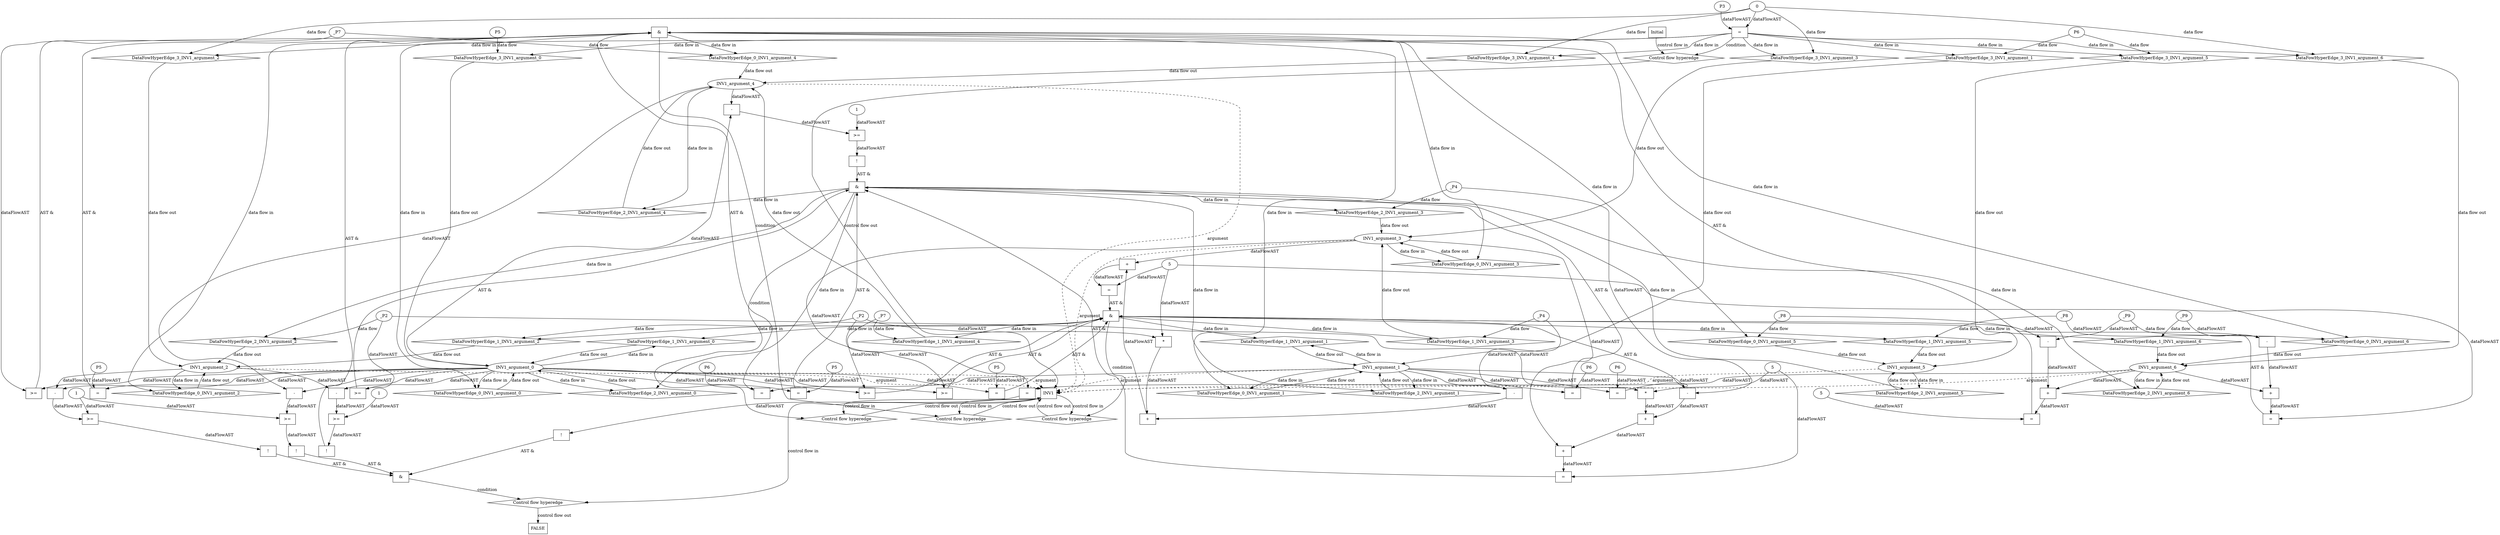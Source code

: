 digraph dag {
"INV1" [label="INV1" nodeName="INV1" class=cfn  shape="rect"];
FALSE [label="FALSE" nodeName=FALSE class=cfn  shape="rect"];
Initial [label="Initial" nodeName=Initial class=cfn  shape="rect"];
ControlFowHyperEdge_0 [label="Control flow hyperedge" nodeName=ControlFowHyperEdge_0 class=controlFlowHyperEdge shape="diamond"];
"INV1" -> ControlFowHyperEdge_0 [label="control flow in"]
ControlFowHyperEdge_0 -> "INV1" [label="control flow out"]
ControlFowHyperEdge_1 [label="Control flow hyperedge" nodeName=ControlFowHyperEdge_1 class=controlFlowHyperEdge shape="diamond"];
"INV1" -> ControlFowHyperEdge_1 [label="control flow in"]
ControlFowHyperEdge_1 -> "INV1" [label="control flow out"]
ControlFowHyperEdge_2 [label="Control flow hyperedge" nodeName=ControlFowHyperEdge_2 class=controlFlowHyperEdge shape="diamond"];
"INV1" -> ControlFowHyperEdge_2 [label="control flow in"]
ControlFowHyperEdge_2 -> "INV1" [label="control flow out"]
ControlFowHyperEdge_3 [label="Control flow hyperedge" nodeName=ControlFowHyperEdge_3 class=controlFlowHyperEdge shape="diamond"];
"Initial" -> ControlFowHyperEdge_3 [label="control flow in"]
ControlFowHyperEdge_3 -> "INV1" [label="control flow out"]
ControlFowHyperEdge_4 [label="Control flow hyperedge" nodeName=ControlFowHyperEdge_4 class=controlFlowHyperEdge shape="diamond"];
"INV1" -> ControlFowHyperEdge_4 [label="control flow in"]
ControlFowHyperEdge_4 -> "FALSE" [label="control flow out"]
"INV1_argument_0" [label="INV1_argument_0" nodeName=argument0 class=argument  head="INV1" shape="oval"];
"INV1_argument_0" -> "INV1"[label="argument" style="dashed"]
"INV1_argument_1" [label="INV1_argument_1" nodeName=argument1 class=argument  head="INV1" shape="oval"];
"INV1_argument_1" -> "INV1"[label="argument" style="dashed"]
"INV1_argument_2" [label="INV1_argument_2" nodeName=argument2 class=argument  head="INV1" shape="oval"];
"INV1_argument_2" -> "INV1"[label="argument" style="dashed"]
"INV1_argument_3" [label="INV1_argument_3" nodeName=argument3 class=argument  head="INV1" shape="oval"];
"INV1_argument_3" -> "INV1"[label="argument" style="dashed"]
"INV1_argument_4" [label="INV1_argument_4" nodeName=argument4 class=argument  head="INV1" shape="oval"];
"INV1_argument_4" -> "INV1"[label="argument" style="dashed"]
"INV1_argument_5" [label="INV1_argument_5" nodeName=argument5 class=argument  head="INV1" shape="oval"];
"INV1_argument_5" -> "INV1"[label="argument" style="dashed"]
"INV1_argument_6" [label="INV1_argument_6" nodeName=argument6 class=argument  head="INV1" shape="oval"];
"INV1_argument_6" -> "INV1"[label="argument" style="dashed"]

"xxxINV1___INV1_0xxx_and" [label="&" nodeName="xxxINV1___INV1_0xxx_and" class=Operator shape="rect"];
"xxxINV1___INV1_0xxxguard1_node_0" [label="=" nodeName="xxxINV1___INV1_0xxxguard1_node_0" class=Operator  shape="rect"];
"xxxINV1___INV1_0xxxguard1_node_1" [label="P6" nodeName="xxxINV1___INV1_0xxxguard1_node_1" class=Constant ];
"xxxINV1___INV1_0xxxguard1_node_1" -> "xxxINV1___INV1_0xxxguard1_node_0"[label="dataFlowAST"]
"INV1_argument_1" -> "xxxINV1___INV1_0xxxguard1_node_0"[label="dataFlowAST"]

"xxxINV1___INV1_0xxxguard1_node_0" -> "xxxINV1___INV1_0xxx_and" [label="AST &"];
"xxxINV1___INV1_0xxxguard2_node_0" [label=">=" nodeName="xxxINV1___INV1_0xxxguard2_node_0" class=Operator  shape="rect"];
"INV1_argument_0" -> "xxxINV1___INV1_0xxxguard2_node_0"[label="dataFlowAST"]
"xxxINV1___INV1_0xxxdataFlow_0_node_0" -> "xxxINV1___INV1_0xxxguard2_node_0"[label="dataFlowAST"]

"xxxINV1___INV1_0xxxguard2_node_0" -> "xxxINV1___INV1_0xxx_and" [label="AST &"];
"xxxINV1___INV1_0xxxguard_0_node_0" [label="=" nodeName="xxxINV1___INV1_0xxxguard_0_node_0" class=Operator  shape="rect"];
"xxxINV1___INV1_0xxxguard_0_node_1" [label="+" nodeName="xxxINV1___INV1_0xxxguard_0_node_1" class= Operator shape="rect"];
"xxxINV1___INV1_0xxxguard_0_node_3" [label="-" nodeName="xxxINV1___INV1_0xxxguard_0_node_3" class= Operator shape="rect"];
"xxxINV1___INV1_0xxxguard_0_node_6" [label="5" nodeName="xxxINV1___INV1_0xxxguard_0_node_6" class=Literal ];
"xxxINV1___INV1_0xxxguard_0_node_1" -> "xxxINV1___INV1_0xxxguard_0_node_0"[label="dataFlowAST"]
"xxxINV1___INV1_0xxxguard_0_node_6" -> "xxxINV1___INV1_0xxxguard_0_node_0"[label="dataFlowAST"]
"INV1_argument_6" -> "xxxINV1___INV1_0xxxguard_0_node_1"[label="dataFlowAST"]
"xxxINV1___INV1_0xxxguard_0_node_3" -> "xxxINV1___INV1_0xxxguard_0_node_1"[label="dataFlowAST"]
"xxxINV1___INV1_0xxxdataFlow1_node_0" -> "xxxINV1___INV1_0xxxguard_0_node_3"[label="dataFlowAST"]
"xxxINV1___INV1_0xxxdataFlow2_node_0" -> "xxxINV1___INV1_0xxxguard_0_node_3"[label="dataFlowAST"]

"xxxINV1___INV1_0xxxguard_0_node_0" -> "xxxINV1___INV1_0xxx_and" [label="AST &"];
"xxxINV1___INV1_0xxxguard4_node_0" [label="=" nodeName="xxxINV1___INV1_0xxxguard4_node_0" class=Operator  shape="rect"];
"xxxINV1___INV1_0xxxguard4_node_1" [label="P5" nodeName="xxxINV1___INV1_0xxxguard4_node_1" class=Constant ];
"xxxINV1___INV1_0xxxguard4_node_1" -> "xxxINV1___INV1_0xxxguard4_node_0"[label="dataFlowAST"]
"INV1_argument_0" -> "xxxINV1___INV1_0xxxguard4_node_0"[label="dataFlowAST"]

"xxxINV1___INV1_0xxxguard4_node_0" -> "xxxINV1___INV1_0xxx_and" [label="AST &"];
"xxxINV1___INV1_0xxxguard3_node_0" [label="!" nodeName="xxxINV1___INV1_0xxxguard3_node_0" class=Operator shape="rect"];
"xxxINV1___INV1_0xxxguard3_node_1" [label=">=" nodeName="xxxINV1___INV1_0xxxguard3_node_1" class=Operator  shape="rect"];
"xxxINV1___INV1_0xxxguard3_node_2" [label="-" nodeName="xxxINV1___INV1_0xxxguard3_node_2" class= Operator shape="rect"];
"xxxINV1___INV1_0xxxguard3_node_5" [label="1" nodeName="xxxINV1___INV1_0xxxguard3_node_5" class=Literal ];
"xxxINV1___INV1_0xxxguard3_node_1" -> "xxxINV1___INV1_0xxxguard3_node_0"[label="dataFlowAST"]
"xxxINV1___INV1_0xxxguard3_node_2" -> "xxxINV1___INV1_0xxxguard3_node_1"[label="dataFlowAST"]
"xxxINV1___INV1_0xxxguard3_node_5" -> "xxxINV1___INV1_0xxxguard3_node_1"[label="dataFlowAST"]
"INV1_argument_0" -> "xxxINV1___INV1_0xxxguard3_node_2"[label="dataFlowAST"]
"INV1_argument_2" -> "xxxINV1___INV1_0xxxguard3_node_2"[label="dataFlowAST"]

"xxxINV1___INV1_0xxxguard3_node_0" -> "xxxINV1___INV1_0xxx_and" [label="AST &"];
"xxxINV1___INV1_0xxx_and" -> "ControlFowHyperEdge_0" [label="condition"];
"xxxINV1___INV1_0xxxdataFlow_0_node_0" [label="_P7" nodeName="xxxINV1___INV1_0xxxdataFlow_0_node_0" class=Constant ];

"xxxINV1___INV1_0xxxdataFlow_0_node_0" -> "DataFowHyperEdge_0_INV1_argument_4" [label="data flow"];
"xxxINV1___INV1_0xxxdataFlow1_node_0" [label="_P8" nodeName="xxxINV1___INV1_0xxxdataFlow1_node_0" class=Constant ];

"xxxINV1___INV1_0xxxdataFlow1_node_0" -> "DataFowHyperEdge_0_INV1_argument_5" [label="data flow"];
"xxxINV1___INV1_0xxxdataFlow2_node_0" [label="_P9" nodeName="xxxINV1___INV1_0xxxdataFlow2_node_0" class=Constant ];

"xxxINV1___INV1_0xxxdataFlow2_node_0" -> "DataFowHyperEdge_0_INV1_argument_6" [label="data flow"];
"xxxINV1___INV1_1xxx_and" [label="&" nodeName="xxxINV1___INV1_1xxx_and" class=Operator shape="rect"];
"xxxINV1___INV1_1xxxguard2_node_0" [label="=" nodeName="xxxINV1___INV1_1xxxguard2_node_0" class=Operator  shape="rect"];
"xxxINV1___INV1_1xxxguard2_node_1" [label="P6" nodeName="xxxINV1___INV1_1xxxguard2_node_1" class=Constant ];
"xxxINV1___INV1_1xxxguard2_node_1" -> "xxxINV1___INV1_1xxxguard2_node_0"[label="dataFlowAST"]
"INV1_argument_1" -> "xxxINV1___INV1_1xxxguard2_node_0"[label="dataFlowAST"]

"xxxINV1___INV1_1xxxguard2_node_0" -> "xxxINV1___INV1_1xxx_and" [label="AST &"];
"xxxINV1___INV1_1xxxguard3_node_0" [label=">=" nodeName="xxxINV1___INV1_1xxxguard3_node_0" class=Operator  shape="rect"];
"INV1_argument_0" -> "xxxINV1___INV1_1xxxguard3_node_0"[label="dataFlowAST"]
"xxxINV1___INV1_1xxxdataFlow_0_node_0" -> "xxxINV1___INV1_1xxxguard3_node_0"[label="dataFlowAST"]

"xxxINV1___INV1_1xxxguard3_node_0" -> "xxxINV1___INV1_1xxx_and" [label="AST &"];
"xxxINV1___INV1_1xxxguard_0_node_0" [label="=" nodeName="xxxINV1___INV1_1xxxguard_0_node_0" class=Operator  shape="rect"];
"xxxINV1___INV1_1xxxguard_0_node_1" [label="+" nodeName="xxxINV1___INV1_1xxxguard_0_node_1" class= Operator shape="rect"];
"xxxINV1___INV1_1xxxguard_0_node_3" [label="+" nodeName="xxxINV1___INV1_1xxxguard_0_node_3" class= Operator shape="rect"];
"xxxINV1___INV1_1xxxguard_0_node_4" [label="*" nodeName="xxxINV1___INV1_1xxxguard_0_node_4" class=Operator  shape="rect"];
"xxxINV1___INV1_1xxxguard_0_node_5" [label="5" nodeName="xxxINV1___INV1_1xxxguard_0_node_5" class=Coeff ];
"xxxINV1___INV1_1xxxguard_0_node_7" [label="-" nodeName="xxxINV1___INV1_1xxxguard_0_node_7" class= Operator shape="rect"];
"xxxINV1___INV1_1xxxguard_0_node_5" [label="5" nodeName="xxxINV1___INV1_1xxxguard_0_node_5" class=Literal ];
"xxxINV1___INV1_1xxxguard_0_node_1" -> "xxxINV1___INV1_1xxxguard_0_node_0"[label="dataFlowAST"]
"xxxINV1___INV1_1xxxguard_0_node_5" -> "xxxINV1___INV1_1xxxguard_0_node_0"[label="dataFlowAST"]
"INV1_argument_3" -> "xxxINV1___INV1_1xxxguard_0_node_1"[label="dataFlowAST"]
"xxxINV1___INV1_1xxxguard_0_node_3" -> "xxxINV1___INV1_1xxxguard_0_node_1"[label="dataFlowAST"]
"xxxINV1___INV1_1xxxguard_0_node_4" -> "xxxINV1___INV1_1xxxguard_0_node_3"[label="dataFlowAST"]
"xxxINV1___INV1_1xxxguard_0_node_7" -> "xxxINV1___INV1_1xxxguard_0_node_3"[label="dataFlowAST"]
"xxxINV1___INV1_1xxxguard_0_node_5" -> "xxxINV1___INV1_1xxxguard_0_node_4"[label="dataFlowAST"]
"xxxINV1___INV1_1xxxdataFlow1_node_0" -> "xxxINV1___INV1_1xxxguard_0_node_4"[label="dataFlowAST"]
"INV1_argument_1" -> "xxxINV1___INV1_1xxxguard_0_node_7"[label="dataFlowAST"]
"xxxINV1___INV1_1xxxdataFlow2_node_0" -> "xxxINV1___INV1_1xxxguard_0_node_7"[label="dataFlowAST"]

"xxxINV1___INV1_1xxxguard_0_node_0" -> "xxxINV1___INV1_1xxx_and" [label="AST &"];
"xxxINV1___INV1_1xxxguard4_node_0" [label=">=" nodeName="xxxINV1___INV1_1xxxguard4_node_0" class=Operator  shape="rect"];
"INV1_argument_0" -> "xxxINV1___INV1_1xxxguard4_node_0"[label="dataFlowAST"]
"xxxINV1___INV1_1xxxdataFlow1_node_0" -> "xxxINV1___INV1_1xxxguard4_node_0"[label="dataFlowAST"]

"xxxINV1___INV1_1xxxguard4_node_0" -> "xxxINV1___INV1_1xxx_and" [label="AST &"];
"xxxINV1___INV1_1xxxguard5_node_0" [label="=" nodeName="xxxINV1___INV1_1xxxguard5_node_0" class=Operator  shape="rect"];
"xxxINV1___INV1_1xxxguard5_node_1" [label="P5" nodeName="xxxINV1___INV1_1xxxguard5_node_1" class=Constant ];
"xxxINV1___INV1_1xxxguard5_node_1" -> "xxxINV1___INV1_1xxxguard5_node_0"[label="dataFlowAST"]
"INV1_argument_0" -> "xxxINV1___INV1_1xxxguard5_node_0"[label="dataFlowAST"]

"xxxINV1___INV1_1xxxguard5_node_0" -> "xxxINV1___INV1_1xxx_and" [label="AST &"];
"xxxINV1___INV1_1xxxguard1_node_0" [label="=" nodeName="xxxINV1___INV1_1xxxguard1_node_0" class=Operator  shape="rect"];
"xxxINV1___INV1_1xxxguard1_node_1" [label="+" nodeName="xxxINV1___INV1_1xxxguard1_node_1" class= Operator shape="rect"];
"xxxINV1___INV1_1xxxguard1_node_3" [label="-" nodeName="xxxINV1___INV1_1xxxguard1_node_3" class= Operator shape="rect"];
"xxxINV1___INV1_1xxxguard1_node_1" -> "xxxINV1___INV1_1xxxguard1_node_0"[label="dataFlowAST"]
"xxxINV1___INV1_1xxxguard_0_node_5" -> "xxxINV1___INV1_1xxxguard1_node_0"[label="dataFlowAST"]
"INV1_argument_6" -> "xxxINV1___INV1_1xxxguard1_node_1"[label="dataFlowAST"]
"xxxINV1___INV1_1xxxguard1_node_3" -> "xxxINV1___INV1_1xxxguard1_node_1"[label="dataFlowAST"]
"xxxINV1___INV1_1xxxdataFlow4_node_0" -> "xxxINV1___INV1_1xxxguard1_node_3"[label="dataFlowAST"]
"xxxINV1___INV1_1xxxdataFlow3_node_0" -> "xxxINV1___INV1_1xxxguard1_node_3"[label="dataFlowAST"]

"xxxINV1___INV1_1xxxguard1_node_0" -> "xxxINV1___INV1_1xxx_and" [label="AST &"];
"xxxINV1___INV1_1xxx_and" -> "ControlFowHyperEdge_1" [label="condition"];
"xxxINV1___INV1_1xxxdataFlow_0_node_0" [label="_P7" nodeName="xxxINV1___INV1_1xxxdataFlow_0_node_0" class=Constant ];

"xxxINV1___INV1_1xxxdataFlow_0_node_0" -> "DataFowHyperEdge_1_INV1_argument_4" [label="data flow"];
"xxxINV1___INV1_1xxxdataFlow1_node_0" [label="_P2" nodeName="xxxINV1___INV1_1xxxdataFlow1_node_0" class=Constant ];

"xxxINV1___INV1_1xxxdataFlow1_node_0" -> "DataFowHyperEdge_1_INV1_argument_2" [label="data flow"];
"xxxINV1___INV1_1xxxdataFlow2_node_0" [label="_P4" nodeName="xxxINV1___INV1_1xxxdataFlow2_node_0" class=Constant ];

"xxxINV1___INV1_1xxxdataFlow2_node_0" -> "DataFowHyperEdge_1_INV1_argument_3" [label="data flow"];
"xxxINV1___INV1_1xxxdataFlow3_node_0" [label="_P9" nodeName="xxxINV1___INV1_1xxxdataFlow3_node_0" class=Constant ];

"xxxINV1___INV1_1xxxdataFlow3_node_0" -> "DataFowHyperEdge_1_INV1_argument_6" [label="data flow"];
"xxxINV1___INV1_1xxxdataFlow4_node_0" [label="_P8" nodeName="xxxINV1___INV1_1xxxdataFlow4_node_0" class=Constant ];

"xxxINV1___INV1_1xxxdataFlow4_node_0" -> "DataFowHyperEdge_1_INV1_argument_5" [label="data flow"];
"xxxINV1___INV1_2xxx_and" [label="&" nodeName="xxxINV1___INV1_2xxx_and" class=Operator shape="rect"];
"xxxINV1___INV1_2xxxguard3_node_0" [label=">=" nodeName="xxxINV1___INV1_2xxxguard3_node_0" class=Operator  shape="rect"];
"INV1_argument_0" -> "xxxINV1___INV1_2xxxguard3_node_0"[label="dataFlowAST"]
"xxxINV1___INV1_2xxxdataFlow_0_node_0" -> "xxxINV1___INV1_2xxxguard3_node_0"[label="dataFlowAST"]

"xxxINV1___INV1_2xxxguard3_node_0" -> "xxxINV1___INV1_2xxx_and" [label="AST &"];
"xxxINV1___INV1_2xxxguard4_node_0" [label="=" nodeName="xxxINV1___INV1_2xxxguard4_node_0" class=Operator  shape="rect"];
"xxxINV1___INV1_2xxxguard4_node_1" [label="P5" nodeName="xxxINV1___INV1_2xxxguard4_node_1" class=Constant ];
"xxxINV1___INV1_2xxxguard4_node_1" -> "xxxINV1___INV1_2xxxguard4_node_0"[label="dataFlowAST"]
"INV1_argument_0" -> "xxxINV1___INV1_2xxxguard4_node_0"[label="dataFlowAST"]

"xxxINV1___INV1_2xxxguard4_node_0" -> "xxxINV1___INV1_2xxx_and" [label="AST &"];
"xxxINV1___INV1_2xxxguard_0_node_0" [label="=" nodeName="xxxINV1___INV1_2xxxguard_0_node_0" class=Operator  shape="rect"];
"xxxINV1___INV1_2xxxguard_0_node_1" [label="+" nodeName="xxxINV1___INV1_2xxxguard_0_node_1" class= Operator shape="rect"];
"xxxINV1___INV1_2xxxguard_0_node_3" [label="+" nodeName="xxxINV1___INV1_2xxxguard_0_node_3" class= Operator shape="rect"];
"xxxINV1___INV1_2xxxguard_0_node_4" [label="*" nodeName="xxxINV1___INV1_2xxxguard_0_node_4" class=Operator  shape="rect"];
"xxxINV1___INV1_2xxxguard_0_node_5" [label="5" nodeName="xxxINV1___INV1_2xxxguard_0_node_5" class=Coeff ];
"xxxINV1___INV1_2xxxguard_0_node_7" [label="-" nodeName="xxxINV1___INV1_2xxxguard_0_node_7" class= Operator shape="rect"];
"xxxINV1___INV1_2xxxguard_0_node_5" [label="5" nodeName="xxxINV1___INV1_2xxxguard_0_node_5" class=Literal ];
"xxxINV1___INV1_2xxxguard_0_node_1" -> "xxxINV1___INV1_2xxxguard_0_node_0"[label="dataFlowAST"]
"xxxINV1___INV1_2xxxguard_0_node_5" -> "xxxINV1___INV1_2xxxguard_0_node_0"[label="dataFlowAST"]
"INV1_argument_3" -> "xxxINV1___INV1_2xxxguard_0_node_1"[label="dataFlowAST"]
"xxxINV1___INV1_2xxxguard_0_node_3" -> "xxxINV1___INV1_2xxxguard_0_node_1"[label="dataFlowAST"]
"xxxINV1___INV1_2xxxguard_0_node_4" -> "xxxINV1___INV1_2xxxguard_0_node_3"[label="dataFlowAST"]
"xxxINV1___INV1_2xxxguard_0_node_7" -> "xxxINV1___INV1_2xxxguard_0_node_3"[label="dataFlowAST"]
"xxxINV1___INV1_2xxxguard_0_node_5" -> "xxxINV1___INV1_2xxxguard_0_node_4"[label="dataFlowAST"]
"xxxINV1___INV1_2xxxdataFlow_0_node_0" -> "xxxINV1___INV1_2xxxguard_0_node_4"[label="dataFlowAST"]
"INV1_argument_1" -> "xxxINV1___INV1_2xxxguard_0_node_7"[label="dataFlowAST"]
"xxxINV1___INV1_2xxxdataFlow1_node_0" -> "xxxINV1___INV1_2xxxguard_0_node_7"[label="dataFlowAST"]

"xxxINV1___INV1_2xxxguard_0_node_0" -> "xxxINV1___INV1_2xxx_and" [label="AST &"];
"xxxINV1___INV1_2xxxguard2_node_0" [label="!" nodeName="xxxINV1___INV1_2xxxguard2_node_0" class=Operator shape="rect"];
"xxxINV1___INV1_2xxxguard2_node_1" [label=">=" nodeName="xxxINV1___INV1_2xxxguard2_node_1" class=Operator  shape="rect"];
"xxxINV1___INV1_2xxxguard2_node_2" [label="-" nodeName="xxxINV1___INV1_2xxxguard2_node_2" class= Operator shape="rect"];
"xxxINV1___INV1_2xxxguard2_node_5" [label="1" nodeName="xxxINV1___INV1_2xxxguard2_node_5" class=Literal ];
"xxxINV1___INV1_2xxxguard2_node_1" -> "xxxINV1___INV1_2xxxguard2_node_0"[label="dataFlowAST"]
"xxxINV1___INV1_2xxxguard2_node_2" -> "xxxINV1___INV1_2xxxguard2_node_1"[label="dataFlowAST"]
"xxxINV1___INV1_2xxxguard2_node_5" -> "xxxINV1___INV1_2xxxguard2_node_1"[label="dataFlowAST"]
"INV1_argument_0" -> "xxxINV1___INV1_2xxxguard2_node_2"[label="dataFlowAST"]
"INV1_argument_4" -> "xxxINV1___INV1_2xxxguard2_node_2"[label="dataFlowAST"]

"xxxINV1___INV1_2xxxguard2_node_0" -> "xxxINV1___INV1_2xxx_and" [label="AST &"];
"xxxINV1___INV1_2xxxguard1_node_0" [label="=" nodeName="xxxINV1___INV1_2xxxguard1_node_0" class=Operator  shape="rect"];
"xxxINV1___INV1_2xxxguard1_node_1" [label="P6" nodeName="xxxINV1___INV1_2xxxguard1_node_1" class=Constant ];
"xxxINV1___INV1_2xxxguard1_node_1" -> "xxxINV1___INV1_2xxxguard1_node_0"[label="dataFlowAST"]
"INV1_argument_1" -> "xxxINV1___INV1_2xxxguard1_node_0"[label="dataFlowAST"]

"xxxINV1___INV1_2xxxguard1_node_0" -> "xxxINV1___INV1_2xxx_and" [label="AST &"];
"xxxINV1___INV1_2xxx_and" -> "ControlFowHyperEdge_2" [label="condition"];
"xxxINV1___INV1_2xxxdataFlow_0_node_0" [label="_P2" nodeName="xxxINV1___INV1_2xxxdataFlow_0_node_0" class=Constant ];

"xxxINV1___INV1_2xxxdataFlow_0_node_0" -> "DataFowHyperEdge_2_INV1_argument_2" [label="data flow"];
"xxxINV1___INV1_2xxxdataFlow1_node_0" [label="_P4" nodeName="xxxINV1___INV1_2xxxdataFlow1_node_0" class=Constant ];

"xxxINV1___INV1_2xxxdataFlow1_node_0" -> "DataFowHyperEdge_2_INV1_argument_3" [label="data flow"];
"xxxINV1___Initial_3xxxguard_0_node_0" [label="=" nodeName="xxxINV1___Initial_3xxxguard_0_node_0" class=Operator  shape="rect"];
"xxxINV1___Initial_3xxxguard_0_node_1" [label="P3" nodeName="xxxINV1___Initial_3xxxguard_0_node_1" class=Constant ];
"xxxINV1___Initial_3xxxguard_0_node_1" -> "xxxINV1___Initial_3xxxguard_0_node_0"[label="dataFlowAST"]
"xxxINV1___Initial_3xxxdataFlow_0_node_0" -> "xxxINV1___Initial_3xxxguard_0_node_0"[label="dataFlowAST"]

"xxxINV1___Initial_3xxxguard_0_node_0" -> "ControlFowHyperEdge_3" [label="condition"];
"xxxINV1___Initial_3xxxdataFlow_0_node_0" [label="0" nodeName="xxxINV1___Initial_3xxxdataFlow_0_node_0" class=Literal ];

"xxxINV1___Initial_3xxxdataFlow_0_node_0" -> "DataFowHyperEdge_3_INV1_argument_4" [label="data flow"];
"xxxINV1___Initial_3xxxdataFlow1_node_0" [label="P6" nodeName="xxxINV1___Initial_3xxxdataFlow1_node_0" class=Constant ];

"xxxINV1___Initial_3xxxdataFlow1_node_0" -> "DataFowHyperEdge_3_INV1_argument_1" [label="data flow"];

"xxxINV1___Initial_3xxxdataFlow_0_node_0" -> "DataFowHyperEdge_3_INV1_argument_2" [label="data flow"];

"xxxINV1___Initial_3xxxdataFlow_0_node_0" -> "DataFowHyperEdge_3_INV1_argument_3" [label="data flow"];

"xxxINV1___Initial_3xxxdataFlow_0_node_0" -> "DataFowHyperEdge_3_INV1_argument_6" [label="data flow"];

"xxxINV1___Initial_3xxxdataFlow1_node_0" -> "DataFowHyperEdge_3_INV1_argument_5" [label="data flow"];
"xxxINV1___Initial_3xxxdataFlow6_node_0" [label="P5" nodeName="xxxINV1___Initial_3xxxdataFlow6_node_0" class=Constant ];

"xxxINV1___Initial_3xxxdataFlow6_node_0" -> "DataFowHyperEdge_3_INV1_argument_0" [label="data flow"];
"xxxFALSE___INV1_4xxx_and" [label="&" nodeName="xxxFALSE___INV1_4xxx_and" class=Operator shape="rect"];
"xxxFALSE___INV1_4xxxguard_0_node_0" [label="!" nodeName="xxxFALSE___INV1_4xxxguard_0_node_0" class=Operator shape="rect"];
"xxxFALSE___INV1_4xxxguard_0_node_1" [label="=" nodeName="xxxFALSE___INV1_4xxxguard_0_node_1" class=Operator  shape="rect"];
"xxxFALSE___INV1_4xxxguard_0_node_1" -> "xxxFALSE___INV1_4xxxguard_0_node_0"[label="dataFlowAST"]
"INV1_argument_3" -> "xxxFALSE___INV1_4xxxguard_0_node_1"[label="dataFlowAST"]
"INV1_argument_6" -> "xxxFALSE___INV1_4xxxguard_0_node_1"[label="dataFlowAST"]

"xxxFALSE___INV1_4xxxguard_0_node_0" -> "xxxFALSE___INV1_4xxx_and" [label="AST &"];
"xxxFALSE___INV1_4xxxguard1_node_0" [label="!" nodeName="xxxFALSE___INV1_4xxxguard1_node_0" class=Operator shape="rect"];
"xxxFALSE___INV1_4xxxguard1_node_1" [label=">=" nodeName="xxxFALSE___INV1_4xxxguard1_node_1" class=Operator  shape="rect"];
"xxxFALSE___INV1_4xxxguard1_node_2" [label="-" nodeName="xxxFALSE___INV1_4xxxguard1_node_2" class= Operator shape="rect"];
"xxxFALSE___INV1_4xxxguard1_node_5" [label="1" nodeName="xxxFALSE___INV1_4xxxguard1_node_5" class=Literal ];
"xxxFALSE___INV1_4xxxguard1_node_1" -> "xxxFALSE___INV1_4xxxguard1_node_0"[label="dataFlowAST"]
"xxxFALSE___INV1_4xxxguard1_node_2" -> "xxxFALSE___INV1_4xxxguard1_node_1"[label="dataFlowAST"]
"xxxFALSE___INV1_4xxxguard1_node_5" -> "xxxFALSE___INV1_4xxxguard1_node_1"[label="dataFlowAST"]
"INV1_argument_0" -> "xxxFALSE___INV1_4xxxguard1_node_2"[label="dataFlowAST"]
"INV1_argument_4" -> "xxxFALSE___INV1_4xxxguard1_node_2"[label="dataFlowAST"]

"xxxFALSE___INV1_4xxxguard1_node_0" -> "xxxFALSE___INV1_4xxx_and" [label="AST &"];
"xxxFALSE___INV1_4xxxguard2_node_0" [label="!" nodeName="xxxFALSE___INV1_4xxxguard2_node_0" class=Operator shape="rect"];
"xxxFALSE___INV1_4xxxguard2_node_1" [label=">=" nodeName="xxxFALSE___INV1_4xxxguard2_node_1" class=Operator  shape="rect"];
"xxxFALSE___INV1_4xxxguard2_node_2" [label="-" nodeName="xxxFALSE___INV1_4xxxguard2_node_2" class= Operator shape="rect"];
"xxxFALSE___INV1_4xxxguard2_node_1" -> "xxxFALSE___INV1_4xxxguard2_node_0"[label="dataFlowAST"]
"xxxFALSE___INV1_4xxxguard2_node_2" -> "xxxFALSE___INV1_4xxxguard2_node_1"[label="dataFlowAST"]
"xxxFALSE___INV1_4xxxguard1_node_5" -> "xxxFALSE___INV1_4xxxguard2_node_1"[label="dataFlowAST"]
"INV1_argument_0" -> "xxxFALSE___INV1_4xxxguard2_node_2"[label="dataFlowAST"]
"INV1_argument_2" -> "xxxFALSE___INV1_4xxxguard2_node_2"[label="dataFlowAST"]

"xxxFALSE___INV1_4xxxguard2_node_0" -> "xxxFALSE___INV1_4xxx_and" [label="AST &"];
"xxxFALSE___INV1_4xxx_and" -> "ControlFowHyperEdge_4" [label="condition"];
"DataFowHyperEdge_0_INV1_argument_0" [label="DataFowHyperEdge_0_INV1_argument_0" nodeName="DataFowHyperEdge_0_INV1_argument_0" class=DataFlowHyperedge shape="diamond"];
"DataFowHyperEdge_0_INV1_argument_0" -> "INV1_argument_0"[label="data flow out"]
"xxxINV1___INV1_0xxx_and" -> "DataFowHyperEdge_0_INV1_argument_0"[label="data flow in"]
"DataFowHyperEdge_0_INV1_argument_1" [label="DataFowHyperEdge_0_INV1_argument_1" nodeName="DataFowHyperEdge_0_INV1_argument_1" class=DataFlowHyperedge shape="diamond"];
"DataFowHyperEdge_0_INV1_argument_1" -> "INV1_argument_1"[label="data flow out"]
"xxxINV1___INV1_0xxx_and" -> "DataFowHyperEdge_0_INV1_argument_1"[label="data flow in"]
"DataFowHyperEdge_0_INV1_argument_2" [label="DataFowHyperEdge_0_INV1_argument_2" nodeName="DataFowHyperEdge_0_INV1_argument_2" class=DataFlowHyperedge shape="diamond"];
"DataFowHyperEdge_0_INV1_argument_2" -> "INV1_argument_2"[label="data flow out"]
"xxxINV1___INV1_0xxx_and" -> "DataFowHyperEdge_0_INV1_argument_2"[label="data flow in"]
"DataFowHyperEdge_0_INV1_argument_3" [label="DataFowHyperEdge_0_INV1_argument_3" nodeName="DataFowHyperEdge_0_INV1_argument_3" class=DataFlowHyperedge shape="diamond"];
"DataFowHyperEdge_0_INV1_argument_3" -> "INV1_argument_3"[label="data flow out"]
"xxxINV1___INV1_0xxx_and" -> "DataFowHyperEdge_0_INV1_argument_3"[label="data flow in"]
"DataFowHyperEdge_0_INV1_argument_4" [label="DataFowHyperEdge_0_INV1_argument_4" nodeName="DataFowHyperEdge_0_INV1_argument_4" class=DataFlowHyperedge shape="diamond"];
"DataFowHyperEdge_0_INV1_argument_4" -> "INV1_argument_4"[label="data flow out"]
"xxxINV1___INV1_0xxx_and" -> "DataFowHyperEdge_0_INV1_argument_4"[label="data flow in"]
"DataFowHyperEdge_0_INV1_argument_5" [label="DataFowHyperEdge_0_INV1_argument_5" nodeName="DataFowHyperEdge_0_INV1_argument_5" class=DataFlowHyperedge shape="diamond"];
"DataFowHyperEdge_0_INV1_argument_5" -> "INV1_argument_5"[label="data flow out"]
"xxxINV1___INV1_0xxx_and" -> "DataFowHyperEdge_0_INV1_argument_5"[label="data flow in"]
"DataFowHyperEdge_0_INV1_argument_6" [label="DataFowHyperEdge_0_INV1_argument_6" nodeName="DataFowHyperEdge_0_INV1_argument_6" class=DataFlowHyperedge shape="diamond"];
"DataFowHyperEdge_0_INV1_argument_6" -> "INV1_argument_6"[label="data flow out"]
"xxxINV1___INV1_0xxx_and" -> "DataFowHyperEdge_0_INV1_argument_6"[label="data flow in"]
"DataFowHyperEdge_1_INV1_argument_0" [label="DataFowHyperEdge_1_INV1_argument_0" nodeName="DataFowHyperEdge_1_INV1_argument_0" class=DataFlowHyperedge shape="diamond"];
"DataFowHyperEdge_1_INV1_argument_0" -> "INV1_argument_0"[label="data flow out"]
"xxxINV1___INV1_1xxx_and" -> "DataFowHyperEdge_1_INV1_argument_0"[label="data flow in"]
"DataFowHyperEdge_1_INV1_argument_1" [label="DataFowHyperEdge_1_INV1_argument_1" nodeName="DataFowHyperEdge_1_INV1_argument_1" class=DataFlowHyperedge shape="diamond"];
"DataFowHyperEdge_1_INV1_argument_1" -> "INV1_argument_1"[label="data flow out"]
"xxxINV1___INV1_1xxx_and" -> "DataFowHyperEdge_1_INV1_argument_1"[label="data flow in"]
"DataFowHyperEdge_1_INV1_argument_2" [label="DataFowHyperEdge_1_INV1_argument_2" nodeName="DataFowHyperEdge_1_INV1_argument_2" class=DataFlowHyperedge shape="diamond"];
"DataFowHyperEdge_1_INV1_argument_2" -> "INV1_argument_2"[label="data flow out"]
"xxxINV1___INV1_1xxx_and" -> "DataFowHyperEdge_1_INV1_argument_2"[label="data flow in"]
"DataFowHyperEdge_1_INV1_argument_3" [label="DataFowHyperEdge_1_INV1_argument_3" nodeName="DataFowHyperEdge_1_INV1_argument_3" class=DataFlowHyperedge shape="diamond"];
"DataFowHyperEdge_1_INV1_argument_3" -> "INV1_argument_3"[label="data flow out"]
"xxxINV1___INV1_1xxx_and" -> "DataFowHyperEdge_1_INV1_argument_3"[label="data flow in"]
"DataFowHyperEdge_1_INV1_argument_4" [label="DataFowHyperEdge_1_INV1_argument_4" nodeName="DataFowHyperEdge_1_INV1_argument_4" class=DataFlowHyperedge shape="diamond"];
"DataFowHyperEdge_1_INV1_argument_4" -> "INV1_argument_4"[label="data flow out"]
"xxxINV1___INV1_1xxx_and" -> "DataFowHyperEdge_1_INV1_argument_4"[label="data flow in"]
"DataFowHyperEdge_1_INV1_argument_5" [label="DataFowHyperEdge_1_INV1_argument_5" nodeName="DataFowHyperEdge_1_INV1_argument_5" class=DataFlowHyperedge shape="diamond"];
"DataFowHyperEdge_1_INV1_argument_5" -> "INV1_argument_5"[label="data flow out"]
"xxxINV1___INV1_1xxx_and" -> "DataFowHyperEdge_1_INV1_argument_5"[label="data flow in"]
"DataFowHyperEdge_1_INV1_argument_6" [label="DataFowHyperEdge_1_INV1_argument_6" nodeName="DataFowHyperEdge_1_INV1_argument_6" class=DataFlowHyperedge shape="diamond"];
"DataFowHyperEdge_1_INV1_argument_6" -> "INV1_argument_6"[label="data flow out"]
"xxxINV1___INV1_1xxx_and" -> "DataFowHyperEdge_1_INV1_argument_6"[label="data flow in"]
"DataFowHyperEdge_2_INV1_argument_0" [label="DataFowHyperEdge_2_INV1_argument_0" nodeName="DataFowHyperEdge_2_INV1_argument_0" class=DataFlowHyperedge shape="diamond"];
"DataFowHyperEdge_2_INV1_argument_0" -> "INV1_argument_0"[label="data flow out"]
"xxxINV1___INV1_2xxx_and" -> "DataFowHyperEdge_2_INV1_argument_0"[label="data flow in"]
"DataFowHyperEdge_2_INV1_argument_1" [label="DataFowHyperEdge_2_INV1_argument_1" nodeName="DataFowHyperEdge_2_INV1_argument_1" class=DataFlowHyperedge shape="diamond"];
"DataFowHyperEdge_2_INV1_argument_1" -> "INV1_argument_1"[label="data flow out"]
"xxxINV1___INV1_2xxx_and" -> "DataFowHyperEdge_2_INV1_argument_1"[label="data flow in"]
"DataFowHyperEdge_2_INV1_argument_2" [label="DataFowHyperEdge_2_INV1_argument_2" nodeName="DataFowHyperEdge_2_INV1_argument_2" class=DataFlowHyperedge shape="diamond"];
"DataFowHyperEdge_2_INV1_argument_2" -> "INV1_argument_2"[label="data flow out"]
"xxxINV1___INV1_2xxx_and" -> "DataFowHyperEdge_2_INV1_argument_2"[label="data flow in"]
"DataFowHyperEdge_2_INV1_argument_3" [label="DataFowHyperEdge_2_INV1_argument_3" nodeName="DataFowHyperEdge_2_INV1_argument_3" class=DataFlowHyperedge shape="diamond"];
"DataFowHyperEdge_2_INV1_argument_3" -> "INV1_argument_3"[label="data flow out"]
"xxxINV1___INV1_2xxx_and" -> "DataFowHyperEdge_2_INV1_argument_3"[label="data flow in"]
"DataFowHyperEdge_2_INV1_argument_4" [label="DataFowHyperEdge_2_INV1_argument_4" nodeName="DataFowHyperEdge_2_INV1_argument_4" class=DataFlowHyperedge shape="diamond"];
"DataFowHyperEdge_2_INV1_argument_4" -> "INV1_argument_4"[label="data flow out"]
"xxxINV1___INV1_2xxx_and" -> "DataFowHyperEdge_2_INV1_argument_4"[label="data flow in"]
"DataFowHyperEdge_2_INV1_argument_5" [label="DataFowHyperEdge_2_INV1_argument_5" nodeName="DataFowHyperEdge_2_INV1_argument_5" class=DataFlowHyperedge shape="diamond"];
"DataFowHyperEdge_2_INV1_argument_5" -> "INV1_argument_5"[label="data flow out"]
"xxxINV1___INV1_2xxx_and" -> "DataFowHyperEdge_2_INV1_argument_5"[label="data flow in"]
"DataFowHyperEdge_2_INV1_argument_6" [label="DataFowHyperEdge_2_INV1_argument_6" nodeName="DataFowHyperEdge_2_INV1_argument_6" class=DataFlowHyperedge shape="diamond"];
"DataFowHyperEdge_2_INV1_argument_6" -> "INV1_argument_6"[label="data flow out"]
"xxxINV1___INV1_2xxx_and" -> "DataFowHyperEdge_2_INV1_argument_6"[label="data flow in"]
"DataFowHyperEdge_3_INV1_argument_0" [label="DataFowHyperEdge_3_INV1_argument_0" nodeName="DataFowHyperEdge_3_INV1_argument_0" class=DataFlowHyperedge shape="diamond"];
"DataFowHyperEdge_3_INV1_argument_0" -> "INV1_argument_0"[label="data flow out"]
"xxxINV1___Initial_3xxxguard_0_node_0" -> "DataFowHyperEdge_3_INV1_argument_0"[label="data flow in"]
"DataFowHyperEdge_3_INV1_argument_1" [label="DataFowHyperEdge_3_INV1_argument_1" nodeName="DataFowHyperEdge_3_INV1_argument_1" class=DataFlowHyperedge shape="diamond"];
"DataFowHyperEdge_3_INV1_argument_1" -> "INV1_argument_1"[label="data flow out"]
"xxxINV1___Initial_3xxxguard_0_node_0" -> "DataFowHyperEdge_3_INV1_argument_1"[label="data flow in"]
"DataFowHyperEdge_3_INV1_argument_2" [label="DataFowHyperEdge_3_INV1_argument_2" nodeName="DataFowHyperEdge_3_INV1_argument_2" class=DataFlowHyperedge shape="diamond"];
"DataFowHyperEdge_3_INV1_argument_2" -> "INV1_argument_2"[label="data flow out"]
"xxxINV1___Initial_3xxxguard_0_node_0" -> "DataFowHyperEdge_3_INV1_argument_2"[label="data flow in"]
"DataFowHyperEdge_3_INV1_argument_3" [label="DataFowHyperEdge_3_INV1_argument_3" nodeName="DataFowHyperEdge_3_INV1_argument_3" class=DataFlowHyperedge shape="diamond"];
"DataFowHyperEdge_3_INV1_argument_3" -> "INV1_argument_3"[label="data flow out"]
"xxxINV1___Initial_3xxxguard_0_node_0" -> "DataFowHyperEdge_3_INV1_argument_3"[label="data flow in"]
"DataFowHyperEdge_3_INV1_argument_4" [label="DataFowHyperEdge_3_INV1_argument_4" nodeName="DataFowHyperEdge_3_INV1_argument_4" class=DataFlowHyperedge shape="diamond"];
"DataFowHyperEdge_3_INV1_argument_4" -> "INV1_argument_4"[label="data flow out"]
"xxxINV1___Initial_3xxxguard_0_node_0" -> "DataFowHyperEdge_3_INV1_argument_4"[label="data flow in"]
"DataFowHyperEdge_3_INV1_argument_5" [label="DataFowHyperEdge_3_INV1_argument_5" nodeName="DataFowHyperEdge_3_INV1_argument_5" class=DataFlowHyperedge shape="diamond"];
"DataFowHyperEdge_3_INV1_argument_5" -> "INV1_argument_5"[label="data flow out"]
"xxxINV1___Initial_3xxxguard_0_node_0" -> "DataFowHyperEdge_3_INV1_argument_5"[label="data flow in"]
"DataFowHyperEdge_3_INV1_argument_6" [label="DataFowHyperEdge_3_INV1_argument_6" nodeName="DataFowHyperEdge_3_INV1_argument_6" class=DataFlowHyperedge shape="diamond"];
"DataFowHyperEdge_3_INV1_argument_6" -> "INV1_argument_6"[label="data flow out"]
"xxxINV1___Initial_3xxxguard_0_node_0" -> "DataFowHyperEdge_3_INV1_argument_6"[label="data flow in"]
"INV1_argument_0" -> "DataFowHyperEdge_0_INV1_argument_0"[label="data flow in"]
"INV1_argument_1" -> "DataFowHyperEdge_0_INV1_argument_1"[label="data flow in"]
"INV1_argument_2" -> "DataFowHyperEdge_0_INV1_argument_2"[label="data flow in"]
"INV1_argument_3" -> "DataFowHyperEdge_0_INV1_argument_3"[label="data flow in"]
"INV1_argument_0" -> "DataFowHyperEdge_1_INV1_argument_0"[label="data flow in"]
"INV1_argument_1" -> "DataFowHyperEdge_1_INV1_argument_1"[label="data flow in"]
"INV1_argument_0" -> "DataFowHyperEdge_2_INV1_argument_0"[label="data flow in"]
"INV1_argument_5" -> "DataFowHyperEdge_2_INV1_argument_5"[label="data flow in"]
"INV1_argument_1" -> "DataFowHyperEdge_2_INV1_argument_1"[label="data flow in"]
"INV1_argument_4" -> "DataFowHyperEdge_2_INV1_argument_4"[label="data flow in"]
"INV1_argument_6" -> "DataFowHyperEdge_2_INV1_argument_6"[label="data flow in"]




}
